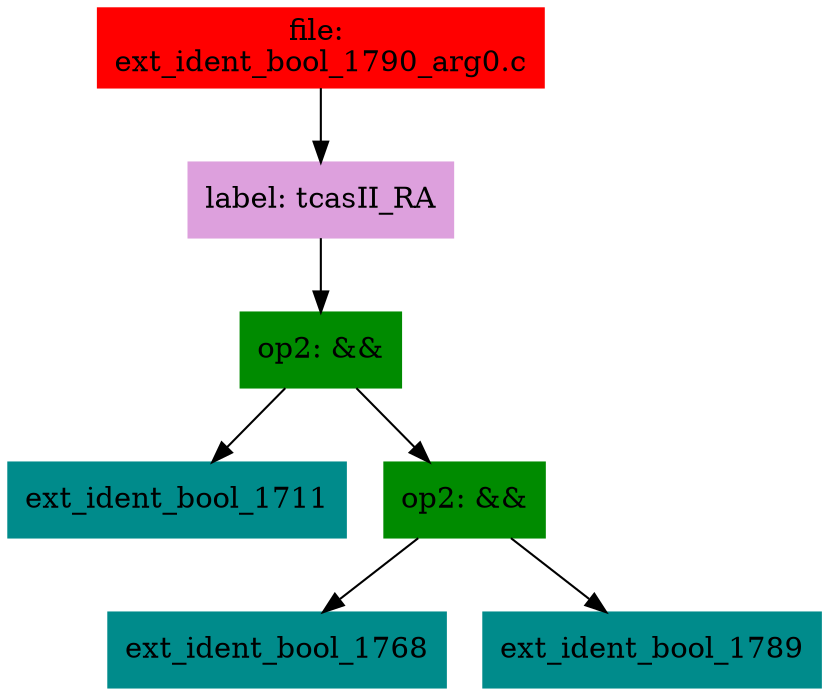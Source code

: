 digraph G {
node [shape=box]

0 [label="file: 
ext_ident_bool_1790_arg0.c",color=red, style=filled]
1 [label="label: tcasII_RA",color=plum, style=filled]
0 -> 1
2 [label="op2: &&",color=green4, style=filled]
1 -> 2
3 [label="ext_ident_bool_1711",color=cyan4, style=filled]
2 -> 3
1979 [label="op2: &&",color=green4, style=filled]
2 -> 1979
1980 [label="ext_ident_bool_1768",color=cyan4, style=filled]
1979 -> 1980
3586 [label="ext_ident_bool_1789",color=cyan4, style=filled]
1979 -> 3586


}


